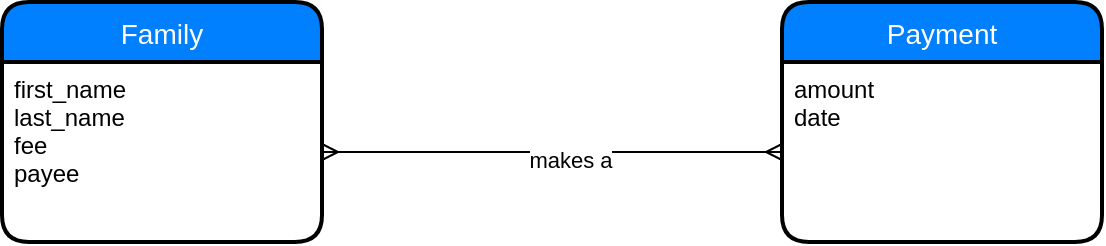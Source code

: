 <mxfile version="15.2.9" type="device"><diagram id="4qsNj02u7rbgzD2yj2-C" name="Page-1"><mxGraphModel dx="2062" dy="762" grid="1" gridSize="10" guides="1" tooltips="1" connect="1" arrows="1" fold="1" page="1" pageScale="1" pageWidth="850" pageHeight="1100" math="0" shadow="0"><root><mxCell id="0"/><mxCell id="1" parent="0"/><mxCell id="r5EY4wnx40tKNn1n6rke-1" value="Family" style="swimlane;childLayout=stackLayout;horizontal=1;startSize=30;horizontalStack=0;rounded=1;fontSize=14;fontStyle=0;strokeWidth=2;resizeParent=0;resizeLast=1;shadow=0;dashed=0;align=center;fillColor=#007FFF;fontColor=#FFFFFF;" parent="1" vertex="1"><mxGeometry x="130" y="120" width="160" height="120" as="geometry"/></mxCell><mxCell id="r5EY4wnx40tKNn1n6rke-2" value="first_name&#10;last_name&#10;fee&#10;payee" style="align=left;strokeColor=none;fillColor=none;spacingLeft=4;fontSize=12;verticalAlign=top;resizable=0;rotatable=0;part=1;" parent="r5EY4wnx40tKNn1n6rke-1" vertex="1"><mxGeometry y="30" width="160" height="90" as="geometry"/></mxCell><mxCell id="r5EY4wnx40tKNn1n6rke-4" value="Payment" style="swimlane;childLayout=stackLayout;horizontal=1;startSize=30;horizontalStack=0;rounded=1;fontSize=14;fontStyle=0;strokeWidth=2;resizeParent=0;resizeLast=1;shadow=0;dashed=0;align=center;fontColor=#FFFFFF;fillColor=#007FFF;" parent="1" vertex="1"><mxGeometry x="520" y="120" width="160" height="120" as="geometry"/></mxCell><mxCell id="r5EY4wnx40tKNn1n6rke-5" value="amount&#10;date" style="align=left;strokeColor=none;fillColor=none;spacingLeft=4;fontSize=12;verticalAlign=top;resizable=0;rotatable=0;part=1;" parent="r5EY4wnx40tKNn1n6rke-4" vertex="1"><mxGeometry y="30" width="160" height="90" as="geometry"/></mxCell><mxCell id="r5EY4wnx40tKNn1n6rke-7" value="" style="edgeStyle=entityRelationEdgeStyle;fontSize=12;html=1;endArrow=ERmany;startArrow=ERmany;fontColor=#FFFFFF;exitX=1;exitY=0.5;exitDx=0;exitDy=0;entryX=0;entryY=0.5;entryDx=0;entryDy=0;" parent="1" source="r5EY4wnx40tKNn1n6rke-2" target="r5EY4wnx40tKNn1n6rke-5" edge="1"><mxGeometry width="100" height="100" relative="1" as="geometry"><mxPoint x="370" y="440" as="sourcePoint"/><mxPoint x="470" y="340" as="targetPoint"/></mxGeometry></mxCell><mxCell id="r5EY4wnx40tKNn1n6rke-8" value="&lt;font color=&quot;#000000&quot;&gt;makes a&lt;/font&gt;" style="edgeLabel;html=1;align=center;verticalAlign=middle;resizable=0;points=[];fontColor=#FFFFFF;" parent="r5EY4wnx40tKNn1n6rke-7" vertex="1" connectable="0"><mxGeometry x="0.078" y="-4" relative="1" as="geometry"><mxPoint as="offset"/></mxGeometry></mxCell></root></mxGraphModel></diagram></mxfile>